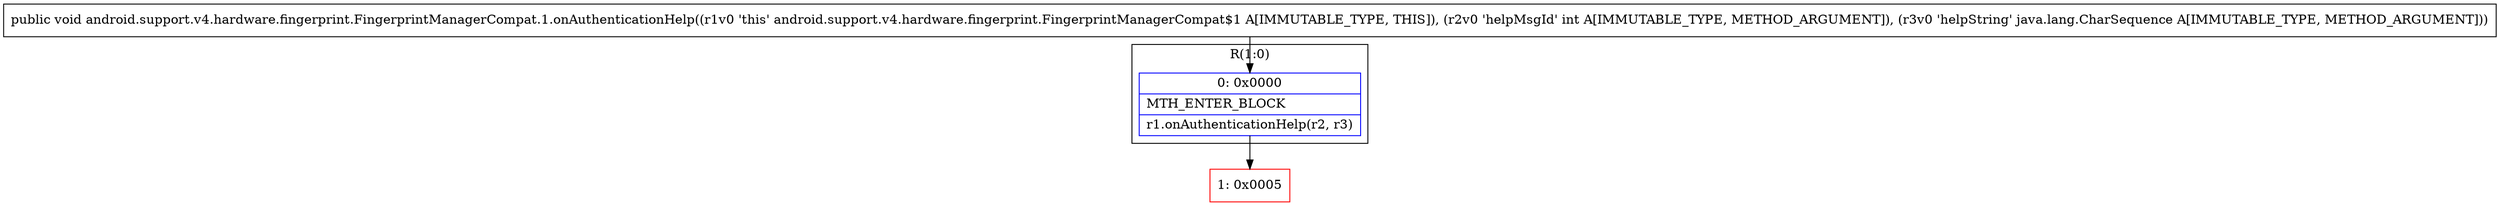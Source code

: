 digraph "CFG forandroid.support.v4.hardware.fingerprint.FingerprintManagerCompat.1.onAuthenticationHelp(ILjava\/lang\/CharSequence;)V" {
subgraph cluster_Region_815180876 {
label = "R(1:0)";
node [shape=record,color=blue];
Node_0 [shape=record,label="{0\:\ 0x0000|MTH_ENTER_BLOCK\l|r1.onAuthenticationHelp(r2, r3)\l}"];
}
Node_1 [shape=record,color=red,label="{1\:\ 0x0005}"];
MethodNode[shape=record,label="{public void android.support.v4.hardware.fingerprint.FingerprintManagerCompat.1.onAuthenticationHelp((r1v0 'this' android.support.v4.hardware.fingerprint.FingerprintManagerCompat$1 A[IMMUTABLE_TYPE, THIS]), (r2v0 'helpMsgId' int A[IMMUTABLE_TYPE, METHOD_ARGUMENT]), (r3v0 'helpString' java.lang.CharSequence A[IMMUTABLE_TYPE, METHOD_ARGUMENT])) }"];
MethodNode -> Node_0;
Node_0 -> Node_1;
}

